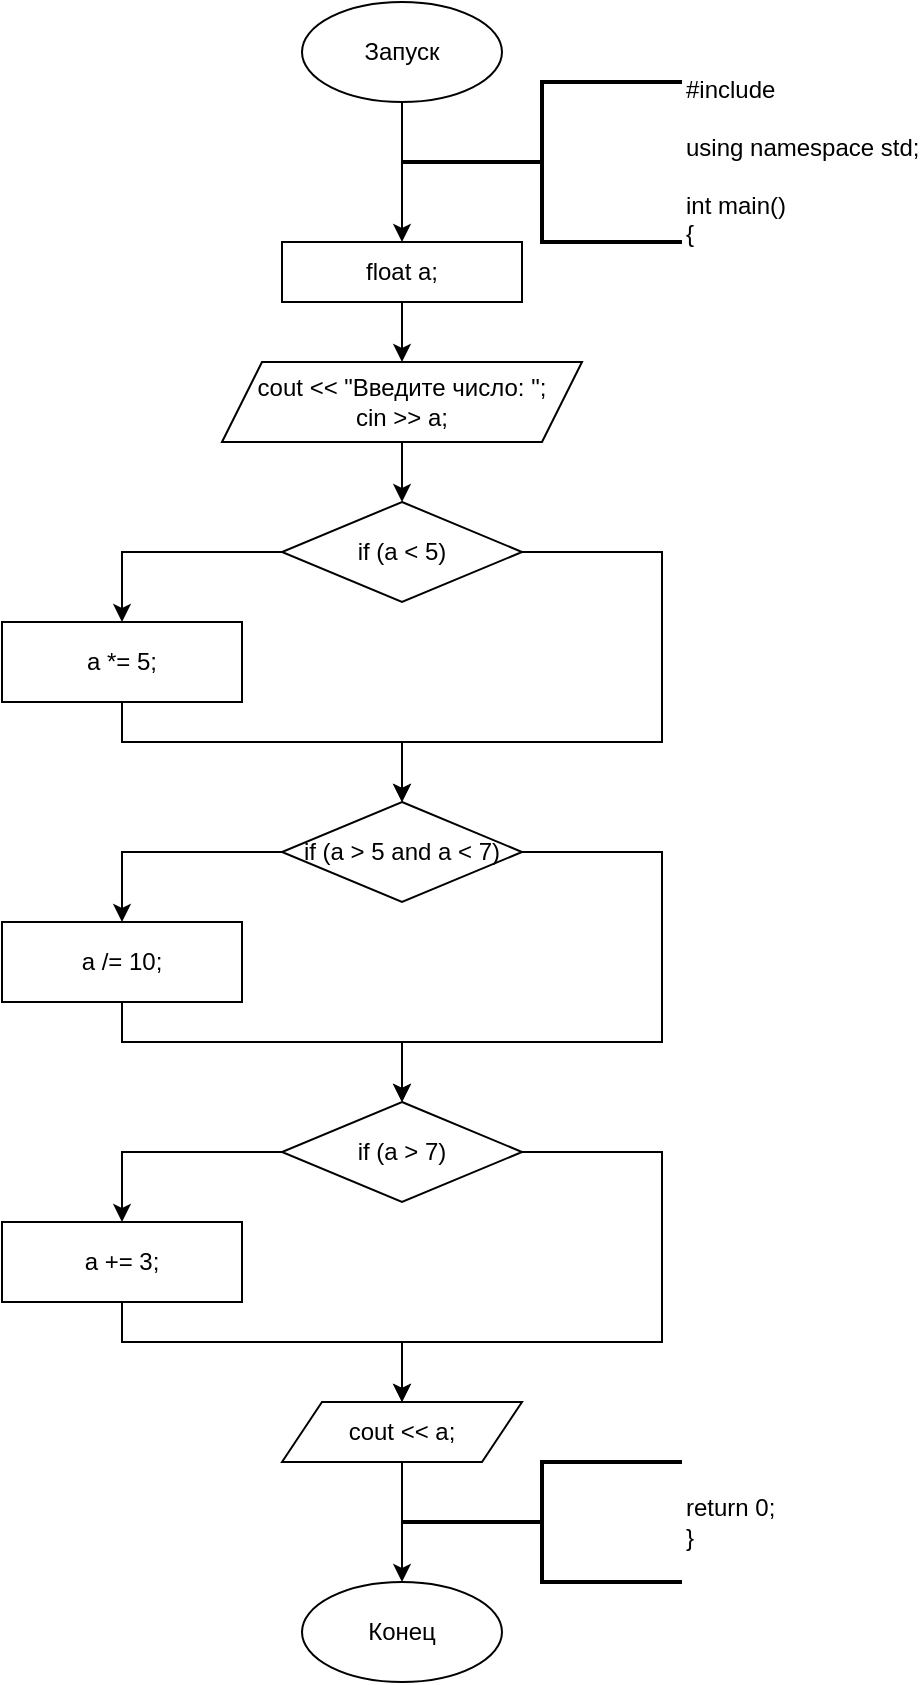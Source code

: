 <mxfile version="15.7.3" type="device"><diagram id="C5RBs43oDa-KdzZeNtuy" name="1.1"><mxGraphModel dx="1061" dy="615" grid="1" gridSize="10" guides="1" tooltips="1" connect="1" arrows="1" fold="1" page="1" pageScale="1" pageWidth="827" pageHeight="1169" math="0" shadow="0"><root><mxCell id="WIyWlLk6GJQsqaUBKTNV-0"/><mxCell id="WIyWlLk6GJQsqaUBKTNV-1" parent="WIyWlLk6GJQsqaUBKTNV-0"/><mxCell id="i7K__oYWP85K4bVugmzM-60" value="" style="edgeStyle=orthogonalEdgeStyle;rounded=0;orthogonalLoop=1;jettySize=auto;html=1;" edge="1" parent="WIyWlLk6GJQsqaUBKTNV-1" source="i7K__oYWP85K4bVugmzM-0" target="i7K__oYWP85K4bVugmzM-59"><mxGeometry relative="1" as="geometry"/></mxCell><mxCell id="i7K__oYWP85K4bVugmzM-0" value="Запуск" style="ellipse;whiteSpace=wrap;html=1;" vertex="1" parent="WIyWlLk6GJQsqaUBKTNV-1"><mxGeometry x="350" y="10" width="100" height="50" as="geometry"/></mxCell><mxCell id="i7K__oYWP85K4bVugmzM-1" value="Конец" style="ellipse;whiteSpace=wrap;html=1;" vertex="1" parent="WIyWlLk6GJQsqaUBKTNV-1"><mxGeometry x="350" y="800" width="100" height="50" as="geometry"/></mxCell><mxCell id="i7K__oYWP85K4bVugmzM-64" value="" style="edgeStyle=orthogonalEdgeStyle;rounded=0;orthogonalLoop=1;jettySize=auto;html=1;" edge="1" parent="WIyWlLk6GJQsqaUBKTNV-1" source="i7K__oYWP85K4bVugmzM-59" target="i7K__oYWP85K4bVugmzM-63"><mxGeometry relative="1" as="geometry"/></mxCell><mxCell id="i7K__oYWP85K4bVugmzM-59" value="float a;" style="whiteSpace=wrap;html=1;" vertex="1" parent="WIyWlLk6GJQsqaUBKTNV-1"><mxGeometry x="340" y="130" width="120" height="30" as="geometry"/></mxCell><mxCell id="i7K__oYWP85K4bVugmzM-61" value="#include &lt;br&gt;&lt;br&gt;using namespace std;&lt;br&gt;&lt;br&gt;int main()&lt;br&gt;{" style="strokeWidth=2;html=1;shape=mxgraph.flowchart.annotation_2;align=left;labelPosition=right;pointerEvents=1;" vertex="1" parent="WIyWlLk6GJQsqaUBKTNV-1"><mxGeometry x="400" y="50" width="140" height="80" as="geometry"/></mxCell><mxCell id="i7K__oYWP85K4bVugmzM-66" value="" style="edgeStyle=orthogonalEdgeStyle;rounded=0;orthogonalLoop=1;jettySize=auto;html=1;" edge="1" parent="WIyWlLk6GJQsqaUBKTNV-1" source="i7K__oYWP85K4bVugmzM-63" target="i7K__oYWP85K4bVugmzM-65"><mxGeometry relative="1" as="geometry"/></mxCell><mxCell id="i7K__oYWP85K4bVugmzM-63" value="cout &lt;&lt; &quot;Введите число: &quot;;&#10;&#9;cin &gt;&gt; a;" style="shape=parallelogram;perimeter=parallelogramPerimeter;whiteSpace=wrap;html=1;fixedSize=1;" vertex="1" parent="WIyWlLk6GJQsqaUBKTNV-1"><mxGeometry x="310" y="190" width="180" height="40" as="geometry"/></mxCell><mxCell id="i7K__oYWP85K4bVugmzM-67" style="edgeStyle=orthogonalEdgeStyle;rounded=0;orthogonalLoop=1;jettySize=auto;html=1;" edge="1" parent="WIyWlLk6GJQsqaUBKTNV-1" source="i7K__oYWP85K4bVugmzM-65" target="i7K__oYWP85K4bVugmzM-69"><mxGeometry relative="1" as="geometry"><mxPoint x="260" y="330" as="targetPoint"/></mxGeometry></mxCell><mxCell id="i7K__oYWP85K4bVugmzM-68" style="edgeStyle=orthogonalEdgeStyle;rounded=0;orthogonalLoop=1;jettySize=auto;html=1;" edge="1" parent="WIyWlLk6GJQsqaUBKTNV-1" source="i7K__oYWP85K4bVugmzM-65"><mxGeometry relative="1" as="geometry"><mxPoint x="400" y="410" as="targetPoint"/><Array as="points"><mxPoint x="530" y="285"/><mxPoint x="530" y="380"/><mxPoint x="400" y="380"/></Array></mxGeometry></mxCell><mxCell id="i7K__oYWP85K4bVugmzM-65" value="if (a &lt; 5)" style="rhombus;whiteSpace=wrap;html=1;" vertex="1" parent="WIyWlLk6GJQsqaUBKTNV-1"><mxGeometry x="340" y="260" width="120" height="50" as="geometry"/></mxCell><mxCell id="i7K__oYWP85K4bVugmzM-70" style="edgeStyle=orthogonalEdgeStyle;rounded=0;orthogonalLoop=1;jettySize=auto;html=1;" edge="1" parent="WIyWlLk6GJQsqaUBKTNV-1" source="i7K__oYWP85K4bVugmzM-69"><mxGeometry relative="1" as="geometry"><mxPoint x="400" y="410" as="targetPoint"/><Array as="points"><mxPoint x="260" y="380"/><mxPoint x="400" y="380"/></Array></mxGeometry></mxCell><mxCell id="i7K__oYWP85K4bVugmzM-69" value="a *= 5;" style="rounded=0;whiteSpace=wrap;html=1;" vertex="1" parent="WIyWlLk6GJQsqaUBKTNV-1"><mxGeometry x="200" y="320" width="120" height="40" as="geometry"/></mxCell><mxCell id="i7K__oYWP85K4bVugmzM-76" style="edgeStyle=orthogonalEdgeStyle;rounded=0;orthogonalLoop=1;jettySize=auto;html=1;" edge="1" parent="WIyWlLk6GJQsqaUBKTNV-1" source="i7K__oYWP85K4bVugmzM-78" target="i7K__oYWP85K4bVugmzM-80"><mxGeometry relative="1" as="geometry"><mxPoint x="260" y="480" as="targetPoint"/></mxGeometry></mxCell><mxCell id="i7K__oYWP85K4bVugmzM-77" style="edgeStyle=orthogonalEdgeStyle;rounded=0;orthogonalLoop=1;jettySize=auto;html=1;" edge="1" parent="WIyWlLk6GJQsqaUBKTNV-1" source="i7K__oYWP85K4bVugmzM-78"><mxGeometry relative="1" as="geometry"><mxPoint x="400" y="560" as="targetPoint"/><Array as="points"><mxPoint x="530" y="435"/><mxPoint x="530" y="530"/><mxPoint x="400" y="530"/></Array></mxGeometry></mxCell><mxCell id="i7K__oYWP85K4bVugmzM-78" value="if (a &gt; 5 and a &lt; 7)" style="rhombus;whiteSpace=wrap;html=1;" vertex="1" parent="WIyWlLk6GJQsqaUBKTNV-1"><mxGeometry x="340" y="410" width="120" height="50" as="geometry"/></mxCell><mxCell id="i7K__oYWP85K4bVugmzM-79" style="edgeStyle=orthogonalEdgeStyle;rounded=0;orthogonalLoop=1;jettySize=auto;html=1;" edge="1" parent="WIyWlLk6GJQsqaUBKTNV-1" source="i7K__oYWP85K4bVugmzM-80"><mxGeometry relative="1" as="geometry"><mxPoint x="400" y="560" as="targetPoint"/><Array as="points"><mxPoint x="260" y="530"/><mxPoint x="400" y="530"/></Array></mxGeometry></mxCell><mxCell id="i7K__oYWP85K4bVugmzM-80" value="a /= 10;" style="rounded=0;whiteSpace=wrap;html=1;" vertex="1" parent="WIyWlLk6GJQsqaUBKTNV-1"><mxGeometry x="200" y="470" width="120" height="40" as="geometry"/></mxCell><mxCell id="i7K__oYWP85K4bVugmzM-81" style="edgeStyle=orthogonalEdgeStyle;rounded=0;orthogonalLoop=1;jettySize=auto;html=1;" edge="1" parent="WIyWlLk6GJQsqaUBKTNV-1" source="i7K__oYWP85K4bVugmzM-83" target="i7K__oYWP85K4bVugmzM-85"><mxGeometry relative="1" as="geometry"><mxPoint x="260" y="630" as="targetPoint"/></mxGeometry></mxCell><mxCell id="i7K__oYWP85K4bVugmzM-82" style="edgeStyle=orthogonalEdgeStyle;rounded=0;orthogonalLoop=1;jettySize=auto;html=1;" edge="1" parent="WIyWlLk6GJQsqaUBKTNV-1" source="i7K__oYWP85K4bVugmzM-83"><mxGeometry relative="1" as="geometry"><mxPoint x="400" y="710" as="targetPoint"/><Array as="points"><mxPoint x="530" y="585"/><mxPoint x="530" y="680"/><mxPoint x="400" y="680"/></Array></mxGeometry></mxCell><mxCell id="i7K__oYWP85K4bVugmzM-83" value="if (a &gt; 7)" style="rhombus;whiteSpace=wrap;html=1;" vertex="1" parent="WIyWlLk6GJQsqaUBKTNV-1"><mxGeometry x="340" y="560" width="120" height="50" as="geometry"/></mxCell><mxCell id="i7K__oYWP85K4bVugmzM-84" style="edgeStyle=orthogonalEdgeStyle;rounded=0;orthogonalLoop=1;jettySize=auto;html=1;" edge="1" parent="WIyWlLk6GJQsqaUBKTNV-1" source="i7K__oYWP85K4bVugmzM-85"><mxGeometry relative="1" as="geometry"><mxPoint x="400" y="710" as="targetPoint"/><Array as="points"><mxPoint x="260" y="680"/><mxPoint x="400" y="680"/></Array></mxGeometry></mxCell><mxCell id="i7K__oYWP85K4bVugmzM-85" value="a += 3;" style="rounded=0;whiteSpace=wrap;html=1;" vertex="1" parent="WIyWlLk6GJQsqaUBKTNV-1"><mxGeometry x="200" y="620" width="120" height="40" as="geometry"/></mxCell><mxCell id="i7K__oYWP85K4bVugmzM-87" style="edgeStyle=orthogonalEdgeStyle;rounded=0;orthogonalLoop=1;jettySize=auto;html=1;entryX=0.5;entryY=0;entryDx=0;entryDy=0;" edge="1" parent="WIyWlLk6GJQsqaUBKTNV-1" source="i7K__oYWP85K4bVugmzM-86" target="i7K__oYWP85K4bVugmzM-1"><mxGeometry relative="1" as="geometry"/></mxCell><mxCell id="i7K__oYWP85K4bVugmzM-86" value="cout &lt;&lt; a;" style="shape=parallelogram;perimeter=parallelogramPerimeter;whiteSpace=wrap;html=1;fixedSize=1;" vertex="1" parent="WIyWlLk6GJQsqaUBKTNV-1"><mxGeometry x="340" y="710" width="120" height="30" as="geometry"/></mxCell><mxCell id="i7K__oYWP85K4bVugmzM-88" value="return 0;&#10;}" style="strokeWidth=2;html=1;shape=mxgraph.flowchart.annotation_2;align=left;labelPosition=right;pointerEvents=1;" vertex="1" parent="WIyWlLk6GJQsqaUBKTNV-1"><mxGeometry x="400" y="740" width="140" height="60" as="geometry"/></mxCell></root></mxGraphModel></diagram></mxfile>